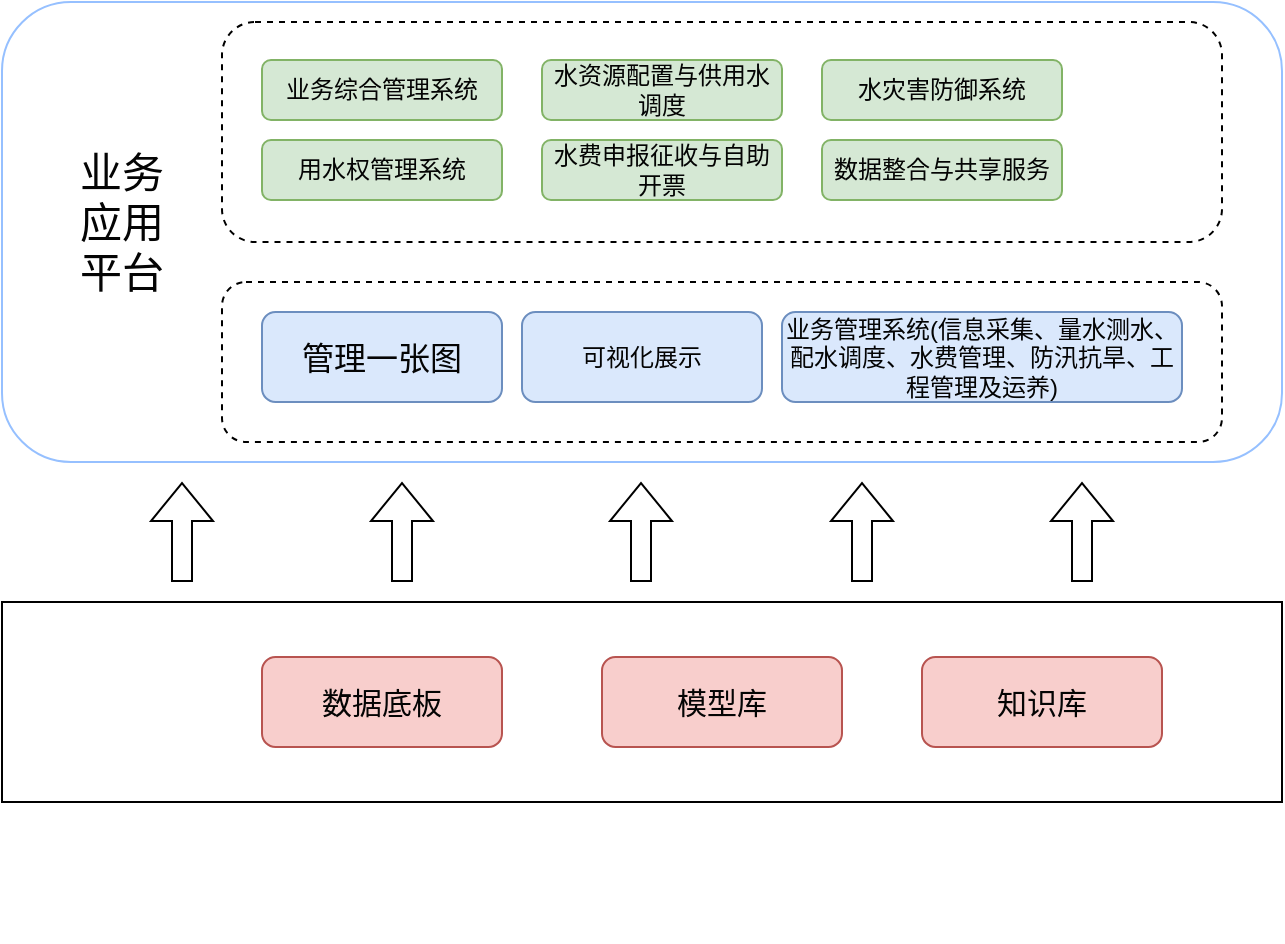 <mxfile version="24.9.1">
  <diagram name="第 1 页" id="HgpqP83hsexyUDWy3FSO">
    <mxGraphModel dx="2074" dy="1106" grid="1" gridSize="10" guides="1" tooltips="1" connect="1" arrows="1" fold="1" page="1" pageScale="1" pageWidth="827" pageHeight="1169" math="0" shadow="0">
      <root>
        <mxCell id="0" />
        <mxCell id="1" parent="0" />
        <mxCell id="sTH5wmCVDVjR2tIoM_gs-1" value="" style="rounded=1;whiteSpace=wrap;html=1;strokeWidth=1;strokeColor=#96C0FF;perimeterSpacing=1;fillStyle=dashed;" vertex="1" parent="1">
          <mxGeometry x="80" y="360" width="640" height="230" as="geometry" />
        </mxCell>
        <mxCell id="sTH5wmCVDVjR2tIoM_gs-11" value="" style="rounded=1;whiteSpace=wrap;html=1;fillStyle=dashed;dashed=1;" vertex="1" parent="1">
          <mxGeometry x="190" y="370" width="500" height="110" as="geometry" />
        </mxCell>
        <mxCell id="sTH5wmCVDVjR2tIoM_gs-2" value="&lt;font color=&quot;#040404&quot; style=&quot;font-size: 21px;&quot;&gt;业务应用平台&lt;/font&gt;" style="text;html=1;align=center;verticalAlign=middle;whiteSpace=wrap;rounded=0;" vertex="1" parent="1">
          <mxGeometry x="110" y="400" width="60" height="140" as="geometry" />
        </mxCell>
        <mxCell id="sTH5wmCVDVjR2tIoM_gs-3" value="&lt;font color=&quot;#040404&quot;&gt;业务综合管理系统&lt;/font&gt;" style="rounded=1;whiteSpace=wrap;html=1;fillColor=#d5e8d4;strokeColor=#82b366;" vertex="1" parent="1">
          <mxGeometry x="210" y="389" width="120" height="30" as="geometry" />
        </mxCell>
        <mxCell id="sTH5wmCVDVjR2tIoM_gs-4" value="&lt;font color=&quot;#040404&quot;&gt;水资源配置与供用水调度&lt;/font&gt;" style="rounded=1;whiteSpace=wrap;html=1;fillColor=#d5e8d4;strokeColor=#82b366;" vertex="1" parent="1">
          <mxGeometry x="350" y="389" width="120" height="30" as="geometry" />
        </mxCell>
        <mxCell id="sTH5wmCVDVjR2tIoM_gs-6" value="&lt;font color=&quot;#040404&quot;&gt;水灾害防御系统&lt;/font&gt;" style="rounded=1;whiteSpace=wrap;html=1;fillColor=#d5e8d4;strokeColor=#82b366;" vertex="1" parent="1">
          <mxGeometry x="490" y="389" width="120" height="30" as="geometry" />
        </mxCell>
        <mxCell id="sTH5wmCVDVjR2tIoM_gs-8" value="&lt;font color=&quot;#040404&quot;&gt;用水权管理系统&lt;/font&gt;" style="rounded=1;whiteSpace=wrap;html=1;fillColor=#d5e8d4;strokeColor=#82b366;" vertex="1" parent="1">
          <mxGeometry x="210" y="429" width="120" height="30" as="geometry" />
        </mxCell>
        <mxCell id="sTH5wmCVDVjR2tIoM_gs-9" value="&lt;font color=&quot;#040404&quot;&gt;水费申报征收与自助开票&lt;/font&gt;" style="rounded=1;whiteSpace=wrap;html=1;fillColor=#d5e8d4;strokeColor=#82b366;" vertex="1" parent="1">
          <mxGeometry x="350" y="429" width="120" height="30" as="geometry" />
        </mxCell>
        <mxCell id="sTH5wmCVDVjR2tIoM_gs-10" value="&lt;font color=&quot;#040404&quot;&gt;数据整合与共享服务&lt;/font&gt;" style="rounded=1;whiteSpace=wrap;html=1;fillColor=#d5e8d4;strokeColor=#82b366;" vertex="1" parent="1">
          <mxGeometry x="490" y="429" width="120" height="30" as="geometry" />
        </mxCell>
        <mxCell id="sTH5wmCVDVjR2tIoM_gs-12" value="&lt;font color=&quot;#ffffff&quot; style=&quot;font-size: 20px;&quot;&gt;本次设计&lt;/font&gt;" style="text;html=1;align=center;verticalAlign=middle;whiteSpace=wrap;rounded=0;" vertex="1" parent="1">
          <mxGeometry x="620" y="399" width="60" height="51" as="geometry" />
        </mxCell>
        <mxCell id="sTH5wmCVDVjR2tIoM_gs-13" value="" style="rounded=1;whiteSpace=wrap;html=1;fillStyle=dashed;dashed=1;" vertex="1" parent="1">
          <mxGeometry x="190" y="500" width="500" height="80" as="geometry" />
        </mxCell>
        <mxCell id="sTH5wmCVDVjR2tIoM_gs-14" value="&lt;font color=&quot;#040404&quot; style=&quot;font-size: 16px;&quot;&gt;管理一张图&lt;/font&gt;" style="rounded=1;whiteSpace=wrap;html=1;fillColor=#dae8fc;strokeColor=#6c8ebf;" vertex="1" parent="1">
          <mxGeometry x="210" y="515" width="120" height="45" as="geometry" />
        </mxCell>
        <mxCell id="sTH5wmCVDVjR2tIoM_gs-15" value="&lt;font color=&quot;#040404&quot;&gt;可视化展示&lt;/font&gt;" style="rounded=1;whiteSpace=wrap;html=1;fillColor=#dae8fc;strokeColor=#6c8ebf;" vertex="1" parent="1">
          <mxGeometry x="340" y="515" width="120" height="45" as="geometry" />
        </mxCell>
        <mxCell id="sTH5wmCVDVjR2tIoM_gs-16" value="&lt;font color=&quot;#040404&quot;&gt;业务管理系统(信息采集、量水测水、配水调度、水费管理、防汛抗旱、工程管理及运养)&lt;/font&gt;" style="rounded=1;whiteSpace=wrap;html=1;fillColor=#dae8fc;strokeColor=#6c8ebf;" vertex="1" parent="1">
          <mxGeometry x="470" y="515" width="200" height="45" as="geometry" />
        </mxCell>
        <mxCell id="sTH5wmCVDVjR2tIoM_gs-17" value="" style="rounded=0;whiteSpace=wrap;html=1;fillStyle=dashed;" vertex="1" parent="1">
          <mxGeometry x="80" y="660" width="640" height="100" as="geometry" />
        </mxCell>
        <mxCell id="sTH5wmCVDVjR2tIoM_gs-18" value="&lt;font color=&quot;#ffffff&quot; style=&quot;font-size: 21px;&quot;&gt;数字孪生平台&lt;/font&gt;" style="text;html=1;align=center;verticalAlign=middle;whiteSpace=wrap;rounded=0;" vertex="1" parent="1">
          <mxGeometry x="100" y="680" width="60" height="60" as="geometry" />
        </mxCell>
        <mxCell id="sTH5wmCVDVjR2tIoM_gs-20" value="&lt;font color=&quot;#040404&quot; style=&quot;font-size: 15px;&quot;&gt;数据底板&lt;/font&gt;" style="rounded=1;whiteSpace=wrap;html=1;fillColor=#f8cecc;strokeColor=#b85450;" vertex="1" parent="1">
          <mxGeometry x="210" y="687.5" width="120" height="45" as="geometry" />
        </mxCell>
        <mxCell id="sTH5wmCVDVjR2tIoM_gs-21" value="&lt;font color=&quot;#040404&quot; style=&quot;font-size: 15px;&quot;&gt;模型库&lt;/font&gt;" style="rounded=1;whiteSpace=wrap;html=1;fillColor=#f8cecc;strokeColor=#b85450;" vertex="1" parent="1">
          <mxGeometry x="380" y="687.5" width="120" height="45" as="geometry" />
        </mxCell>
        <mxCell id="sTH5wmCVDVjR2tIoM_gs-22" value="&lt;font color=&quot;#040404&quot; style=&quot;font-size: 15px;&quot;&gt;知识库&lt;/font&gt;" style="rounded=1;whiteSpace=wrap;html=1;fillColor=#f8cecc;strokeColor=#b85450;" vertex="1" parent="1">
          <mxGeometry x="540" y="687.5" width="120" height="45" as="geometry" />
        </mxCell>
        <mxCell id="sTH5wmCVDVjR2tIoM_gs-23" value="&lt;font color=&quot;#ffffff&quot; style=&quot;font-size: 21px;&quot;&gt;灌区业务应用平台总体框架图&lt;/font&gt;" style="text;html=1;align=center;verticalAlign=middle;whiteSpace=wrap;rounded=0;" vertex="1" parent="1">
          <mxGeometry x="200" y="800" width="430" height="30" as="geometry" />
        </mxCell>
        <mxCell id="sTH5wmCVDVjR2tIoM_gs-24" value="" style="shape=flexArrow;endArrow=classic;html=1;rounded=0;" edge="1" parent="1">
          <mxGeometry width="50" height="50" relative="1" as="geometry">
            <mxPoint x="170" y="650" as="sourcePoint" />
            <mxPoint x="170" y="600" as="targetPoint" />
          </mxGeometry>
        </mxCell>
        <mxCell id="sTH5wmCVDVjR2tIoM_gs-25" value="" style="shape=flexArrow;endArrow=classic;html=1;rounded=0;" edge="1" parent="1">
          <mxGeometry width="50" height="50" relative="1" as="geometry">
            <mxPoint x="399.5" y="650" as="sourcePoint" />
            <mxPoint x="399.5" y="600" as="targetPoint" />
          </mxGeometry>
        </mxCell>
        <mxCell id="sTH5wmCVDVjR2tIoM_gs-26" value="" style="shape=flexArrow;endArrow=classic;html=1;rounded=0;" edge="1" parent="1">
          <mxGeometry width="50" height="50" relative="1" as="geometry">
            <mxPoint x="510" y="650" as="sourcePoint" />
            <mxPoint x="510" y="600" as="targetPoint" />
          </mxGeometry>
        </mxCell>
        <mxCell id="sTH5wmCVDVjR2tIoM_gs-27" value="" style="shape=flexArrow;endArrow=classic;html=1;rounded=0;" edge="1" parent="1">
          <mxGeometry width="50" height="50" relative="1" as="geometry">
            <mxPoint x="620" y="650" as="sourcePoint" />
            <mxPoint x="620" y="600" as="targetPoint" />
          </mxGeometry>
        </mxCell>
        <mxCell id="sTH5wmCVDVjR2tIoM_gs-28" value="" style="shape=flexArrow;endArrow=classic;html=1;rounded=0;" edge="1" parent="1">
          <mxGeometry width="50" height="50" relative="1" as="geometry">
            <mxPoint x="280" y="650" as="sourcePoint" />
            <mxPoint x="280" y="600" as="targetPoint" />
          </mxGeometry>
        </mxCell>
      </root>
    </mxGraphModel>
  </diagram>
</mxfile>
